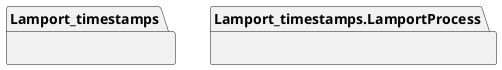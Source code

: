 @startuml packages
set namespaceSeparator none
package "Lamport_timestamps" as Lamport_timestamps {
}
package "Lamport_timestamps.LamportProcess" as Lamport_timestamps.LamportProcess {
}
@enduml
